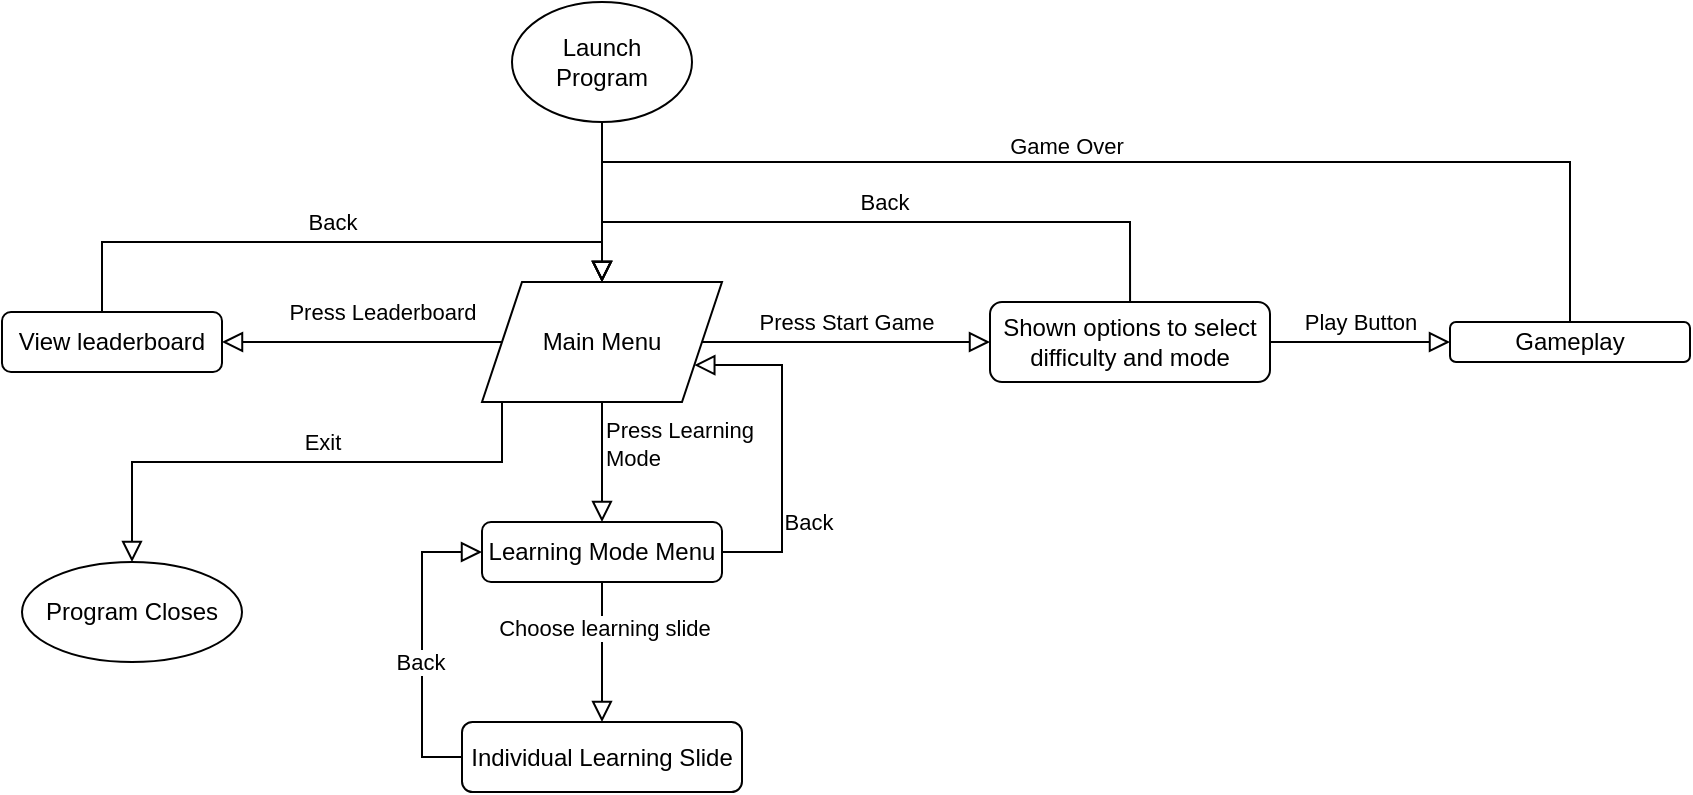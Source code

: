 <mxfile version="22.1.7" type="onedrive">
  <diagram id="C5RBs43oDa-KdzZeNtuy" name="Page-1">
    <mxGraphModel grid="1" page="1" gridSize="10" guides="1" tooltips="1" connect="1" arrows="1" fold="1" pageScale="1" pageWidth="827" pageHeight="1169" math="0" shadow="0">
      <root>
        <mxCell id="WIyWlLk6GJQsqaUBKTNV-0" />
        <mxCell id="WIyWlLk6GJQsqaUBKTNV-1" parent="WIyWlLk6GJQsqaUBKTNV-0" />
        <mxCell id="WIyWlLk6GJQsqaUBKTNV-2" value="" style="rounded=0;html=1;jettySize=auto;orthogonalLoop=1;fontSize=11;endArrow=block;endFill=0;endSize=8;strokeWidth=1;shadow=0;labelBackgroundColor=none;edgeStyle=orthogonalEdgeStyle;exitX=0.5;exitY=1;exitDx=0;exitDy=0;entryX=0.5;entryY=0;entryDx=0;entryDy=0;" edge="1" parent="WIyWlLk6GJQsqaUBKTNV-1" source="54UECKMDpVW3oqkNIYQG-5" target="54UECKMDpVW3oqkNIYQG-17">
          <mxGeometry relative="1" as="geometry">
            <mxPoint x="230" y="130" as="sourcePoint" />
          </mxGeometry>
        </mxCell>
        <mxCell id="WIyWlLk6GJQsqaUBKTNV-5" value="Press Start Game" style="edgeStyle=orthogonalEdgeStyle;rounded=0;html=1;jettySize=auto;orthogonalLoop=1;fontSize=11;endArrow=block;endFill=0;strokeWidth=1;shadow=0;labelBackgroundColor=none;strokeColor=default;endSize=8;exitX=1;exitY=0.5;exitDx=0;exitDy=0;" edge="1" parent="WIyWlLk6GJQsqaUBKTNV-1" source="54UECKMDpVW3oqkNIYQG-17" target="WIyWlLk6GJQsqaUBKTNV-7">
          <mxGeometry y="10" relative="1" as="geometry">
            <mxPoint as="offset" />
          </mxGeometry>
        </mxCell>
        <mxCell id="54UECKMDpVW3oqkNIYQG-11" value="" style="edgeStyle=orthogonalEdgeStyle;rounded=0;orthogonalLoop=1;jettySize=auto;html=1;endArrow=block;endFill=0;endSize=8;" edge="1" parent="WIyWlLk6GJQsqaUBKTNV-1" source="WIyWlLk6GJQsqaUBKTNV-7" target="54UECKMDpVW3oqkNIYQG-10">
          <mxGeometry relative="1" as="geometry" />
        </mxCell>
        <mxCell id="54UECKMDpVW3oqkNIYQG-12" value="Play Button" style="edgeLabel;html=1;align=center;verticalAlign=middle;resizable=0;points=[];" vertex="1" connectable="0" parent="54UECKMDpVW3oqkNIYQG-11">
          <mxGeometry x="-0.009" y="1" relative="1" as="geometry">
            <mxPoint y="-9" as="offset" />
          </mxGeometry>
        </mxCell>
        <mxCell id="54UECKMDpVW3oqkNIYQG-15" style="edgeStyle=orthogonalEdgeStyle;rounded=0;orthogonalLoop=1;jettySize=auto;html=1;endArrow=block;endFill=0;endSize=8;entryX=0.5;entryY=0;entryDx=0;entryDy=0;" edge="1" parent="WIyWlLk6GJQsqaUBKTNV-1">
          <mxGeometry relative="1" as="geometry">
            <mxPoint x="220" y="180" as="targetPoint" />
            <mxPoint x="484.034" y="190" as="sourcePoint" />
            <Array as="points">
              <mxPoint x="484" y="150" />
              <mxPoint x="220" y="150" />
            </Array>
          </mxGeometry>
        </mxCell>
        <mxCell id="54UECKMDpVW3oqkNIYQG-16" value="Back" style="edgeLabel;html=1;align=center;verticalAlign=middle;resizable=0;points=[];" vertex="1" connectable="0" parent="54UECKMDpVW3oqkNIYQG-15">
          <mxGeometry x="0.106" y="1" relative="1" as="geometry">
            <mxPoint x="21" y="-11" as="offset" />
          </mxGeometry>
        </mxCell>
        <mxCell id="WIyWlLk6GJQsqaUBKTNV-7" value="Shown options to select difficulty and mode" style="rounded=1;whiteSpace=wrap;html=1;fontSize=12;glass=0;strokeWidth=1;shadow=0;" vertex="1" parent="WIyWlLk6GJQsqaUBKTNV-1">
          <mxGeometry x="414" y="190" width="140" height="40" as="geometry" />
        </mxCell>
        <mxCell id="54UECKMDpVW3oqkNIYQG-5" value="Launch Program" style="ellipse;whiteSpace=wrap;html=1;" vertex="1" parent="WIyWlLk6GJQsqaUBKTNV-1">
          <mxGeometry x="175" y="40" width="90" height="60" as="geometry" />
        </mxCell>
        <mxCell id="54UECKMDpVW3oqkNIYQG-13" style="edgeStyle=orthogonalEdgeStyle;rounded=0;orthogonalLoop=1;jettySize=auto;html=1;endArrow=block;endFill=0;endSize=8;entryX=0.5;entryY=0;entryDx=0;entryDy=0;" edge="1" parent="WIyWlLk6GJQsqaUBKTNV-1" source="54UECKMDpVW3oqkNIYQG-10" target="54UECKMDpVW3oqkNIYQG-17">
          <mxGeometry relative="1" as="geometry">
            <mxPoint x="230" y="140" as="targetPoint" />
            <Array as="points">
              <mxPoint x="704" y="120" />
              <mxPoint x="220" y="120" />
            </Array>
          </mxGeometry>
        </mxCell>
        <mxCell id="54UECKMDpVW3oqkNIYQG-14" value="Game Over" style="edgeLabel;html=1;align=center;verticalAlign=bottom;resizable=0;points=[];horizontal=1;" vertex="1" connectable="0" parent="54UECKMDpVW3oqkNIYQG-13">
          <mxGeometry x="0.101" y="-1" relative="1" as="geometry">
            <mxPoint x="11" y="1" as="offset" />
          </mxGeometry>
        </mxCell>
        <mxCell id="54UECKMDpVW3oqkNIYQG-10" value="Gameplay" style="whiteSpace=wrap;html=1;rounded=1;glass=0;strokeWidth=1;shadow=0;" vertex="1" parent="WIyWlLk6GJQsqaUBKTNV-1">
          <mxGeometry x="644" y="200" width="120" height="20" as="geometry" />
        </mxCell>
        <mxCell id="54UECKMDpVW3oqkNIYQG-21" value="" style="edgeStyle=orthogonalEdgeStyle;rounded=0;orthogonalLoop=1;jettySize=auto;html=1;endArrow=block;endFill=0;endSize=8;" edge="1" parent="WIyWlLk6GJQsqaUBKTNV-1" source="54UECKMDpVW3oqkNIYQG-17" target="54UECKMDpVW3oqkNIYQG-20">
          <mxGeometry relative="1" as="geometry" />
        </mxCell>
        <mxCell id="54UECKMDpVW3oqkNIYQG-26" value="Press Leaderboard" style="edgeLabel;html=1;align=center;verticalAlign=middle;resizable=0;points=[];" vertex="1" connectable="0" parent="54UECKMDpVW3oqkNIYQG-21">
          <mxGeometry x="0.07" relative="1" as="geometry">
            <mxPoint x="15" y="-15" as="offset" />
          </mxGeometry>
        </mxCell>
        <mxCell id="54UECKMDpVW3oqkNIYQG-25" value="" style="edgeStyle=orthogonalEdgeStyle;rounded=0;orthogonalLoop=1;jettySize=auto;html=1;endSize=8;endArrow=block;endFill=0;" edge="1" parent="WIyWlLk6GJQsqaUBKTNV-1" source="54UECKMDpVW3oqkNIYQG-17" target="54UECKMDpVW3oqkNIYQG-24">
          <mxGeometry relative="1" as="geometry" />
        </mxCell>
        <mxCell id="fNIwg-l8_ZLch0AtrqjT-0" value="Press Learning&lt;br&gt;Mode" style="edgeLabel;html=1;align=left;verticalAlign=middle;resizable=0;points=[];" connectable="0" vertex="1" parent="54UECKMDpVW3oqkNIYQG-25">
          <mxGeometry x="-0.516" relative="1" as="geometry">
            <mxPoint y="6" as="offset" />
          </mxGeometry>
        </mxCell>
        <mxCell id="54UECKMDpVW3oqkNIYQG-34" style="edgeStyle=orthogonalEdgeStyle;rounded=0;orthogonalLoop=1;jettySize=auto;html=1;exitX=0.25;exitY=1;exitDx=0;exitDy=0;endSize=8;endArrow=block;endFill=0;entryX=0.5;entryY=0;entryDx=0;entryDy=0;" edge="1" parent="WIyWlLk6GJQsqaUBKTNV-1" source="54UECKMDpVW3oqkNIYQG-17" target="54UECKMDpVW3oqkNIYQG-36">
          <mxGeometry relative="1" as="geometry">
            <mxPoint x="-10" y="300" as="targetPoint" />
            <Array as="points">
              <mxPoint x="170" y="240" />
              <mxPoint x="170" y="270" />
              <mxPoint x="-15" y="270" />
            </Array>
          </mxGeometry>
        </mxCell>
        <mxCell id="54UECKMDpVW3oqkNIYQG-35" value="Exit" style="edgeLabel;html=1;align=center;verticalAlign=middle;resizable=0;points=[];" vertex="1" connectable="0" parent="54UECKMDpVW3oqkNIYQG-34">
          <mxGeometry x="0.048" relative="1" as="geometry">
            <mxPoint x="9" y="-10" as="offset" />
          </mxGeometry>
        </mxCell>
        <mxCell id="54UECKMDpVW3oqkNIYQG-17" value="Main Menu" style="shape=parallelogram;perimeter=parallelogramPerimeter;whiteSpace=wrap;html=1;fixedSize=1;" vertex="1" parent="WIyWlLk6GJQsqaUBKTNV-1">
          <mxGeometry x="160" y="180" width="120" height="60" as="geometry" />
        </mxCell>
        <mxCell id="54UECKMDpVW3oqkNIYQG-22" style="edgeStyle=orthogonalEdgeStyle;rounded=0;orthogonalLoop=1;jettySize=auto;html=1;exitX=0.5;exitY=0;exitDx=0;exitDy=0;entryX=0.5;entryY=0;entryDx=0;entryDy=0;endArrow=block;endFill=0;endSize=8;" edge="1" parent="WIyWlLk6GJQsqaUBKTNV-1" source="54UECKMDpVW3oqkNIYQG-20" target="54UECKMDpVW3oqkNIYQG-17">
          <mxGeometry relative="1" as="geometry">
            <Array as="points">
              <mxPoint x="-30" y="195" />
              <mxPoint x="-30" y="160" />
              <mxPoint x="220" y="160" />
            </Array>
          </mxGeometry>
        </mxCell>
        <mxCell id="54UECKMDpVW3oqkNIYQG-23" value="Back" style="edgeLabel;html=1;align=center;verticalAlign=middle;resizable=0;points=[];" vertex="1" connectable="0" parent="54UECKMDpVW3oqkNIYQG-22">
          <mxGeometry x="-0.015" y="2" relative="1" as="geometry">
            <mxPoint x="2" y="-8" as="offset" />
          </mxGeometry>
        </mxCell>
        <mxCell id="54UECKMDpVW3oqkNIYQG-20" value="View leaderboard" style="rounded=1;whiteSpace=wrap;html=1;" vertex="1" parent="WIyWlLk6GJQsqaUBKTNV-1">
          <mxGeometry x="-80" y="195" width="110" height="30" as="geometry" />
        </mxCell>
        <mxCell id="54UECKMDpVW3oqkNIYQG-28" value="" style="edgeStyle=orthogonalEdgeStyle;rounded=0;orthogonalLoop=1;jettySize=auto;html=1;endSize=8;endArrow=block;endFill=0;" edge="1" parent="WIyWlLk6GJQsqaUBKTNV-1" source="54UECKMDpVW3oqkNIYQG-24" target="54UECKMDpVW3oqkNIYQG-27">
          <mxGeometry relative="1" as="geometry" />
        </mxCell>
        <mxCell id="54UECKMDpVW3oqkNIYQG-29" value="Choose learning slide" style="edgeLabel;html=1;align=center;verticalAlign=middle;resizable=0;points=[];" vertex="1" connectable="0" parent="54UECKMDpVW3oqkNIYQG-28">
          <mxGeometry x="-0.346" y="1" relative="1" as="geometry">
            <mxPoint as="offset" />
          </mxGeometry>
        </mxCell>
        <mxCell id="54UECKMDpVW3oqkNIYQG-30" style="edgeStyle=orthogonalEdgeStyle;rounded=0;orthogonalLoop=1;jettySize=auto;html=1;exitX=1;exitY=0.5;exitDx=0;exitDy=0;endSize=8;endArrow=block;endFill=0;entryX=1;entryY=0.75;entryDx=0;entryDy=0;" edge="1" parent="WIyWlLk6GJQsqaUBKTNV-1" source="54UECKMDpVW3oqkNIYQG-24" target="54UECKMDpVW3oqkNIYQG-17">
          <mxGeometry relative="1" as="geometry">
            <mxPoint x="270" y="220" as="targetPoint" />
            <Array as="points">
              <mxPoint x="310" y="315" />
              <mxPoint x="310" y="221" />
            </Array>
          </mxGeometry>
        </mxCell>
        <mxCell id="54UECKMDpVW3oqkNIYQG-31" value="Back" style="edgeLabel;html=1;align=center;verticalAlign=middle;resizable=0;points=[];" vertex="1" connectable="0" parent="54UECKMDpVW3oqkNIYQG-30">
          <mxGeometry x="-0.029" y="-1" relative="1" as="geometry">
            <mxPoint x="12" y="36" as="offset" />
          </mxGeometry>
        </mxCell>
        <mxCell id="54UECKMDpVW3oqkNIYQG-24" value="Learning Mode Menu" style="rounded=1;whiteSpace=wrap;html=1;" vertex="1" parent="WIyWlLk6GJQsqaUBKTNV-1">
          <mxGeometry x="160" y="300" width="120" height="30" as="geometry" />
        </mxCell>
        <mxCell id="54UECKMDpVW3oqkNIYQG-32" style="edgeStyle=orthogonalEdgeStyle;rounded=0;orthogonalLoop=1;jettySize=auto;html=1;exitX=0;exitY=0.5;exitDx=0;exitDy=0;entryX=0;entryY=0.5;entryDx=0;entryDy=0;endSize=8;endArrow=block;endFill=0;" edge="1" parent="WIyWlLk6GJQsqaUBKTNV-1" source="54UECKMDpVW3oqkNIYQG-27" target="54UECKMDpVW3oqkNIYQG-24">
          <mxGeometry relative="1" as="geometry" />
        </mxCell>
        <mxCell id="54UECKMDpVW3oqkNIYQG-33" value="Back" style="edgeLabel;html=1;align=center;verticalAlign=middle;resizable=0;points=[];" vertex="1" connectable="0" parent="54UECKMDpVW3oqkNIYQG-32">
          <mxGeometry x="-0.261" y="1" relative="1" as="geometry">
            <mxPoint y="-11" as="offset" />
          </mxGeometry>
        </mxCell>
        <mxCell id="54UECKMDpVW3oqkNIYQG-27" value="Individual Learning Slide" style="rounded=1;whiteSpace=wrap;html=1;" vertex="1" parent="WIyWlLk6GJQsqaUBKTNV-1">
          <mxGeometry x="150" y="400" width="140" height="35" as="geometry" />
        </mxCell>
        <mxCell id="54UECKMDpVW3oqkNIYQG-36" value="Program Closes" style="ellipse;whiteSpace=wrap;html=1;" vertex="1" parent="WIyWlLk6GJQsqaUBKTNV-1">
          <mxGeometry x="-70" y="320" width="110" height="50" as="geometry" />
        </mxCell>
      </root>
    </mxGraphModel>
  </diagram>
</mxfile>
